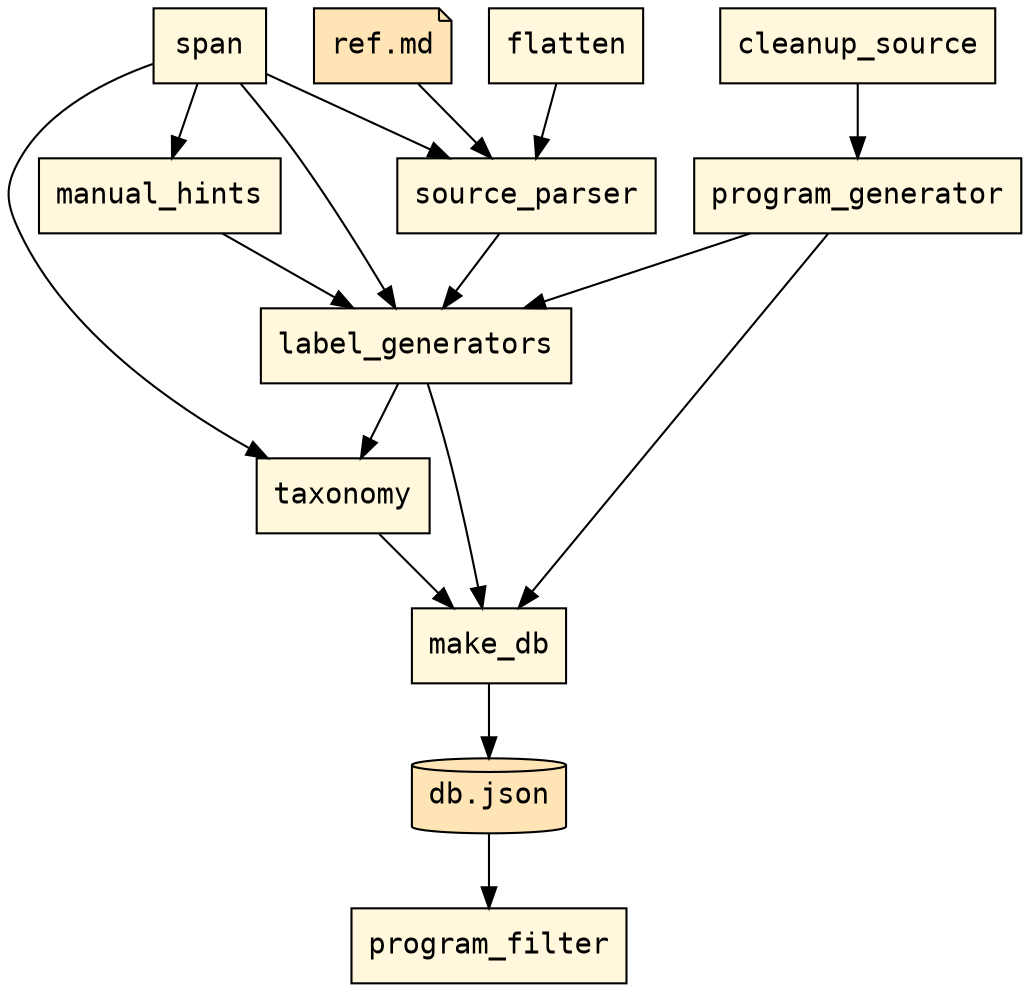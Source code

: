 digraph G {
node [shape=box fontname=Courier style=filled fillcolor=cornsilk]
"db.json" [shape=cylinder fillcolor=moccasin]
"ref.md" [shape=note fillcolor=moccasin]
make_db -> "db.json"
"db.json" -> program_filter
"ref.md" -> source_parser
cleanup_source -> program_generator
flatten -> source_parser
span -> source_parser
label_generators -> make_db
program_generator -> make_db
taxonomy -> make_db
span -> manual_hints
label_generators -> taxonomy
span -> taxonomy
program_generator -> label_generators
source_parser -> label_generators
span -> label_generators
manual_hints -> label_generators
}
